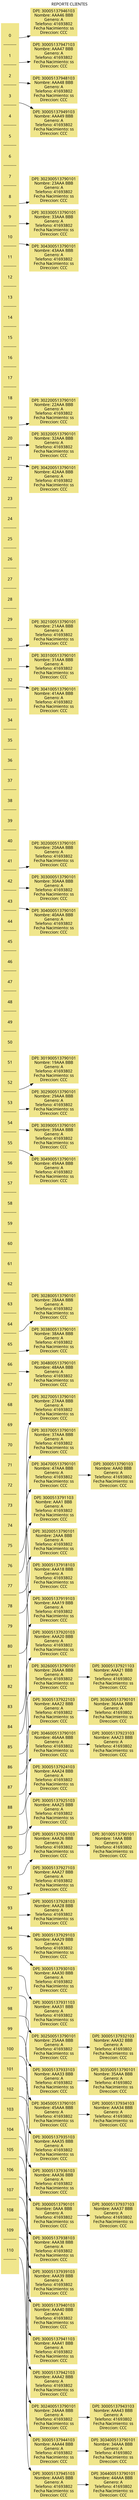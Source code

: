 digraph G{
 rankdir=LR
node[shape=record,style=filled, color = khaki, fontname = "Century Gothic"]; graph [fontname = "Century Gothic"];
 labelloc = "t;"label = "REPORTE CLIENTES";  Nodo1300606439[label= 
"<P0>\n\n0\n\n----------\n\n|<P1>1\n\n----------\n\n|<P2>2\n\n----------\n\n|<P3>3\n\n----------\n\n|<P4>4\n\n----------\n\n|<P5>5\n\n----------\n\n|<P6>6\n\n----------\n\n|<P7>7\n\n----------\n\n|<P8>8\n\n----------\n\n|<P9>9\n\n----------\n\n|<P10>10\n\n----------\n\n|<P11>11\n\n----------\n\n|<P12>12\n\n----------\n\n|<P13>13\n\n----------\n\n|<P14>14\n\n----------\n\n|<P15>15\n\n----------\n\n|<P16>16\n\n----------\n\n|<P17>17\n\n----------\n\n|<P18>18\n\n----------\n\n|<P19>19\n\n----------\n\n|<P20>20\n\n----------\n\n|<P21>21\n\n----------\n\n|<P22>22\n\n----------\n\n|<P23>23\n\n----------\n\n|<P24>24\n\n----------\n\n|<P25>25\n\n----------\n\n|<P26>26\n\n----------\n\n|<P27>27\n\n----------\n\n|<P28>28\n\n----------\n\n|<P29>29\n\n----------\n\n|<P30>30\n\n----------\n\n|<P31>31\n\n----------\n\n|<P32>32\n\n----------\n\n|<P33>33\n\n----------\n\n|<P34>34\n\n----------\n\n|<P35>35\n\n----------\n\n|<P36>36\n\n----------\n\n|<P37>37\n\n----------\n\n|<P38>38\n\n----------\n\n|<P39>39\n\n----------\n\n|<P40>40\n\n----------\n\n|<P41>41\n\n----------\n\n|<P42>42\n\n----------\n\n|<P43>43\n\n----------\n\n|<P44>44\n\n----------\n\n|<P45>45\n\n----------\n\n|<P46>46\n\n----------\n\n|<P47>47\n\n----------\n\n|<P48>48\n\n----------\n\n|<P49>49\n\n----------\n\n|<P50>50\n\n----------\n\n|<P51>51\n\n----------\n\n|<P52>52\n\n----------\n\n|<P53>53\n\n----------\n\n|<P54>54\n\n----------\n\n|<P55>55\n\n----------\n\n|<P56>56\n\n----------\n\n|<P57>57\n\n----------\n\n|<P58>58\n\n----------\n\n|<P59>59\n\n----------\n\n|<P60>60\n\n----------\n\n|<P61>61\n\n----------\n\n|<P62>62\n\n----------\n\n|<P63>63\n\n----------\n\n|<P64>64\n\n----------\n\n|<P65>65\n\n----------\n\n|<P66>66\n\n----------\n\n|<P67>67\n\n----------\n\n|<P68>68\n\n----------\n\n|<P69>69\n\n----------\n\n|<P70>70\n\n----------\n\n|<P71>71\n\n----------\n\n|<P72>72\n\n----------\n\n|<P73>73\n\n----------\n\n|<P74>74\n\n----------\n\n|<P75>75\n\n----------\n\n|<P76>76\n\n----------\n\n|<P77>77\n\n----------\n\n|<P78>78\n\n----------\n\n|<P79>79\n\n----------\n\n|<P80>80\n\n----------\n\n|<P81>81\n\n----------\n\n|<P82>82\n\n----------\n\n|<P83>83\n\n----------\n\n|<P84>84\n\n----------\n\n|<P85>85\n\n----------\n\n|<P86>86\n\n----------\n\n|<P87>87\n\n----------\n\n|<P88>88\n\n----------\n\n|<P89>89\n\n----------\n\n|<P90>90\n\n----------\n\n|<P91>91\n\n----------\n\n|<P92>92\n\n----------\n\n|<P93>93\n\n----------\n\n|<P94>94\n\n----------\n\n|<P95>95\n\n----------\n\n|<P96>96\n\n----------\n\n|<P97>97\n\n----------\n\n|<P98>98\n\n----------\n\n|<P99>99\n\n----------\n\n|<P100>100\n\n----------\n\n|<P101>101\n\n----------\n\n|<P102>102\n\n----------\n\n|<P103>103\n\n----------\n\n|<P104>104\n\n----------\n\n|<P105>105\n\n----------\n\n|<P106>106\n\n----------\n\n|<P107>107\n\n----------\n\n|<P108>108\n\n----------\n\n|<P109>109\n\n----------\n\n|<P110>110\n\n----------\n\n|<P111>"];
Nodo35639079[label=" DPI: 30005137946103\nNombre: AAA46 BBB\nGenero: A\nTelefono: 41693802\nFecha Nacimiento: ss\nDireccion: CCC"];
Nodo1300606439:P0 -> Nodo35639079
Nodo834826372[label=" DPI: 30005137947103\nNombre: AAA47 BBB\nGenero: A\nTelefono: 41693802\nFecha Nacimiento: ss\nDireccion: CCC"];
Nodo1300606439:P1 -> Nodo834826372
Nodo830790069[label=" DPI: 30005137948103\nNombre: AAA48 BBB\nGenero: A\nTelefono: 41693802\nFecha Nacimiento: ss\nDireccion: CCC"];
Nodo1300606439:P2 -> Nodo830790069
Nodo1368305911[label=" DPI: 30005137949103\nNombre: AAA49 BBB\nGenero: A\nTelefono: 41693802\nFecha Nacimiento: ss\nDireccion: CCC"];
Nodo1300606439:P3 -> Nodo1368305911
Nodo764685078[label=" DPI: 302300513790101\nNombre: 23AAA BBB\nGenero: A\nTelefono: 41693802\nFecha Nacimiento: ss\nDireccion: CCC"];
Nodo1300606439:P8 -> Nodo764685078
Nodo267401328[label=" DPI: 303300513790101\nNombre: 33AAA BBB\nGenero: A\nTelefono: 41693802\nFecha Nacimiento: ss\nDireccion: CCC"];
Nodo1300606439:P9 -> Nodo267401328
Nodo405668170[label=" DPI: 304300513790101\nNombre: 43AAA BBB\nGenero: A\nTelefono: 41693802\nFecha Nacimiento: ss\nDireccion: CCC"];
Nodo1300606439:P10 -> Nodo405668170
Nodo1006834608[label=" DPI: 302200513790101\nNombre: 22AAA BBB\nGenero: A\nTelefono: 41693802\nFecha Nacimiento: ss\nDireccion: CCC"];
Nodo1300606439:P19 -> Nodo1006834608
Nodo809718717[label=" DPI: 303200513790101\nNombre: 32AAA BBB\nGenero: A\nTelefono: 41693802\nFecha Nacimiento: ss\nDireccion: CCC"];
Nodo1300606439:P20 -> Nodo809718717
Nodo1056890493[label=" DPI: 304200513790101\nNombre: 42AAA BBB\nGenero: A\nTelefono: 41693802\nFecha Nacimiento: ss\nDireccion: CCC"];
Nodo1300606439:P21 -> Nodo1056890493
Nodo1446165689[label=" DPI: 302100513790101\nNombre: 21AAA BBB\nGenero: A\nTelefono: 41693802\nFecha Nacimiento: ss\nDireccion: CCC"];
Nodo1300606439:P30 -> Nodo1446165689
Nodo1913174876[label=" DPI: 303100513790101\nNombre: 31AAA BBB\nGenero: A\nTelefono: 41693802\nFecha Nacimiento: ss\nDireccion: CCC"];
Nodo1300606439:P31 -> Nodo1913174876
Nodo1492959259[label=" DPI: 304100513790101\nNombre: 41AAA BBB\nGenero: A\nTelefono: 41693802\nFecha Nacimiento: ss\nDireccion: CCC"];
Nodo1300606439:P32 -> Nodo1492959259
Nodo280617039[label=" DPI: 302000513790101\nNombre: 20AAA BBB\nGenero: A\nTelefono: 41693802\nFecha Nacimiento: ss\nDireccion: CCC"];
Nodo1300606439:P41 -> Nodo280617039
Nodo1403867541[label=" DPI: 303000513790101\nNombre: 30AAA BBB\nGenero: A\nTelefono: 41693802\nFecha Nacimiento: ss\nDireccion: CCC"];
Nodo1300606439:P42 -> Nodo1403867541
Nodo1690882791[label=" DPI: 304000513790101\nNombre: 40AAA BBB\nGenero: A\nTelefono: 41693802\nFecha Nacimiento: ss\nDireccion: CCC"];
Nodo1300606439:P43 -> Nodo1690882791
Nodo1510615677[label=" DPI: 301900513790101\nNombre: 19AAA BBB\nGenero: A\nTelefono: 41693802\nFecha Nacimiento: ss\nDireccion: CCC"];
Nodo1300606439:P52 -> Nodo1510615677
Nodo99488491[label=" DPI: 302900513790101\nNombre: 29AAA BBB\nGenero: A\nTelefono: 41693802\nFecha Nacimiento: ss\nDireccion: CCC"];
Nodo1300606439:P53 -> Nodo99488491
Nodo1022810682[label=" DPI: 303900513790101\nNombre: 39AAA BBB\nGenero: A\nTelefono: 41693802\nFecha Nacimiento: ss\nDireccion: CCC"];
Nodo1300606439:P54 -> Nodo1022810682
Nodo504068265[label=" DPI: 304900513790101\nNombre: 49AAA BBB\nGenero: A\nTelefono: 41693802\nFecha Nacimiento: ss\nDireccion: CCC"];
Nodo1300606439:P55 -> Nodo504068265
Nodo366600407[label=" DPI: 302800513790101\nNombre: 28AAA BBB\nGenero: A\nTelefono: 41693802\nFecha Nacimiento: ss\nDireccion: CCC"];
Nodo1300606439:P64 -> Nodo366600407
Nodo1616232909[label=" DPI: 303800513790101\nNombre: 38AAA BBB\nGenero: A\nTelefono: 41693802\nFecha Nacimiento: ss\nDireccion: CCC"];
Nodo1300606439:P65 -> Nodo1616232909
Nodo1786306807[label=" DPI: 304800513790101\nNombre: 48AAA BBB\nGenero: A\nTelefono: 41693802\nFecha Nacimiento: ss\nDireccion: CCC"];
Nodo1300606439:P66 -> Nodo1786306807
Nodo804459297[label=" DPI: 302700513790101\nNombre: 27AAA BBB\nGenero: A\nTelefono: 41693802\nFecha Nacimiento: ss\nDireccion: CCC"];
Nodo1300606439:P75 -> Nodo804459297
Nodo1970704720[label=" DPI: 303700513790101\nNombre: 37AAA BBB\nGenero: A\nTelefono: 41693802\nFecha Nacimiento: ss\nDireccion: CCC"];
Nodo1300606439:P76 -> Nodo1970704720
Nodo1004760474[label=" DPI: 304700513790101\nNombre: 47AAA BBB\nGenero: A\nTelefono: 41693802\nFecha Nacimiento: ss\nDireccion: CCC"];
Nodo1004760474 -> Nodo372333897
Nodo372333897[label=" DPI: 3000513790103\nNombre: AAA0 BBB\nGenero: A\nTelefono: 41693802\nFecha Nacimiento: ss\nDireccion: CCC"];
Nodo1300606439:P77 -> Nodo1004760474
Nodo569126581[label=" DPI: 3000513791103\nNombre: AAA1 BBB\nGenero: A\nTelefono: 41693802\nFecha Nacimiento: ss\nDireccion: CCC"];
Nodo1300606439:P78 -> Nodo569126581
Nodo1624365001[label=" DPI: 30200513790101\nNombre: 2AAA BBB\nGenero: A\nTelefono: 41693802\nFecha Nacimiento: ss\nDireccion: CCC"];
Nodo1300606439:P80 -> Nodo1624365001
Nodo1090447860[label=" DPI: 30005137918103\nNombre: AAA18 BBB\nGenero: A\nTelefono: 41693802\nFecha Nacimiento: ss\nDireccion: CCC"];
Nodo1300606439:P83 -> Nodo1090447860
Nodo1555644343[label=" DPI: 30005137919103\nNombre: AAA19 BBB\nGenero: A\nTelefono: 41693802\nFecha Nacimiento: ss\nDireccion: CCC"];
Nodo1300606439:P84 -> Nodo1555644343
Nodo484453139[label=" DPI: 30005137920103\nNombre: AAA20 BBB\nGenero: A\nTelefono: 41693802\nFecha Nacimiento: ss\nDireccion: CCC"];
Nodo1300606439:P85 -> Nodo484453139
Nodo1919011033[label=" DPI: 302600513790101\nNombre: 26AAA BBB\nGenero: A\nTelefono: 41693802\nFecha Nacimiento: ss\nDireccion: CCC"];
Nodo1919011033 -> Nodo1172782632
Nodo1172782632[label=" DPI: 30005137921103\nNombre: AAA21 BBB\nGenero: A\nTelefono: 41693802\nFecha Nacimiento: ss\nDireccion: CCC"];
Nodo1300606439:P86 -> Nodo1919011033
Nodo1345779108[label=" DPI: 30005137922103\nNombre: AAA22 BBB\nGenero: A\nTelefono: 41693802\nFecha Nacimiento: ss\nDireccion: CCC"];
Nodo1345779108 -> Nodo1293149186
Nodo1293149186[label=" DPI: 303600513790101\nNombre: 36AAA BBB\nGenero: A\nTelefono: 41693802\nFecha Nacimiento: ss\nDireccion: CCC"];
Nodo1300606439:P87 -> Nodo1345779108
Nodo826854009[label=" DPI: 304600513790101\nNombre: 46AAA BBB\nGenero: A\nTelefono: 41693802\nFecha Nacimiento: ss\nDireccion: CCC"];
Nodo826854009 -> Nodo1294115846
Nodo1294115846[label=" DPI: 30005137923103\nNombre: AAA23 BBB\nGenero: A\nTelefono: 41693802\nFecha Nacimiento: ss\nDireccion: CCC"];
Nodo1300606439:P88 -> Nodo826854009
Nodo719250387[label=" DPI: 30005137924103\nNombre: AAA24 BBB\nGenero: A\nTelefono: 41693802\nFecha Nacimiento: ss\nDireccion: CCC"];
Nodo1300606439:P89 -> Nodo719250387
Nodo2017403262[label=" DPI: 30005137925103\nNombre: AAA25 BBB\nGenero: A\nTelefono: 41693802\nFecha Nacimiento: ss\nDireccion: CCC"];
Nodo1300606439:P90 -> Nodo2017403262
Nodo257107714[label=" DPI: 30005137926103\nNombre: AAA26 BBB\nGenero: A\nTelefono: 41693802\nFecha Nacimiento: ss\nDireccion: CCC"];
Nodo257107714 -> Nodo1460248698
Nodo1460248698[label=" DPI: 30100513790101\nNombre: 1AAA BBB\nGenero: A\nTelefono: 41693802\nFecha Nacimiento: ss\nDireccion: CCC"];
Nodo1300606439:P91 -> Nodo257107714
Nodo169083187[label=" DPI: 30005137927103\nNombre: AAA27 BBB\nGenero: A\nTelefono: 41693802\nFecha Nacimiento: ss\nDireccion: CCC"];
Nodo1300606439:P92 -> Nodo169083187
Nodo186770910[label=" DPI: 30005137928103\nNombre: AAA28 BBB\nGenero: A\nTelefono: 41693802\nFecha Nacimiento: ss\nDireccion: CCC"];
Nodo1300606439:P93 -> Nodo186770910
Nodo492615823[label=" DPI: 30005137929103\nNombre: AAA29 BBB\nGenero: A\nTelefono: 41693802\nFecha Nacimiento: ss\nDireccion: CCC"];
Nodo1300606439:P94 -> Nodo492615823
Nodo130859310[label=" DPI: 30005137930103\nNombre: AAA30 BBB\nGenero: A\nTelefono: 41693802\nFecha Nacimiento: ss\nDireccion: CCC"];
Nodo1300606439:P95 -> Nodo130859310
Nodo763057533[label=" DPI: 30005137931103\nNombre: AAA31 BBB\nGenero: A\nTelefono: 41693802\nFecha Nacimiento: ss\nDireccion: CCC"];
Nodo1300606439:P96 -> Nodo763057533
Nodo695224857[label=" DPI: 302500513790101\nNombre: 25AAA BBB\nGenero: A\nTelefono: 41693802\nFecha Nacimiento: ss\nDireccion: CCC"];
Nodo695224857 -> Nodo1360009080
Nodo1360009080[label=" DPI: 30005137932103\nNombre: AAA32 BBB\nGenero: A\nTelefono: 41693802\nFecha Nacimiento: ss\nDireccion: CCC"];
Nodo1300606439:P97 -> Nodo695224857
Nodo808745413[label=" DPI: 30005137933103\nNombre: AAA33 BBB\nGenero: A\nTelefono: 41693802\nFecha Nacimiento: ss\nDireccion: CCC"];
Nodo808745413 -> Nodo1192432131
Nodo1192432131[label=" DPI: 303500513790101\nNombre: 35AAA BBB\nGenero: A\nTelefono: 41693802\nFecha Nacimiento: ss\nDireccion: CCC"];
Nodo1300606439:P98 -> Nodo808745413
Nodo1821943930[label=" DPI: 304500513790101\nNombre: 45AAA BBB\nGenero: A\nTelefono: 41693802\nFecha Nacimiento: ss\nDireccion: CCC"];
Nodo1821943930 -> Nodo1029888326
Nodo1029888326[label=" DPI: 30005137934103\nNombre: AAA34 BBB\nGenero: A\nTelefono: 41693802\nFecha Nacimiento: ss\nDireccion: CCC"];
Nodo1300606439:P99 -> Nodo1821943930
Nodo772502910[label=" DPI: 30005137935103\nNombre: AAA35 BBB\nGenero: A\nTelefono: 41693802\nFecha Nacimiento: ss\nDireccion: CCC"];
Nodo1300606439:P100 -> Nodo772502910
Nodo1909975478[label=" DPI: 30005137936103\nNombre: AAA36 BBB\nGenero: A\nTelefono: 41693802\nFecha Nacimiento: ss\nDireccion: CCC"];
Nodo1300606439:P101 -> Nodo1909975478
Nodo1487230094[label=" DPI: 30000513790101\nNombre: 0AAA BBB\nGenero: A\nTelefono: 41693802\nFecha Nacimiento: ss\nDireccion: CCC"];
Nodo1487230094 -> Nodo1931877941
Nodo1931877941[label=" DPI: 30005137937103\nNombre: AAA37 BBB\nGenero: A\nTelefono: 41693802\nFecha Nacimiento: ss\nDireccion: CCC"];
Nodo1300606439:P102 -> Nodo1487230094
Nodo108213674[label=" DPI: 30005137938103\nNombre: AAA38 BBB\nGenero: A\nTelefono: 41693802\nFecha Nacimiento: ss\nDireccion: CCC"];
Nodo1300606439:P103 -> Nodo108213674
Nodo1218963083[label=" DPI: 30005137939103\nNombre: AAA39 BBB\nGenero: A\nTelefono: 41693802\nFecha Nacimiento: ss\nDireccion: CCC"];
Nodo1300606439:P104 -> Nodo1218963083
Nodo987028021[label=" DPI: 30005137940103\nNombre: AAA40 BBB\nGenero: A\nTelefono: 41693802\nFecha Nacimiento: ss\nDireccion: CCC"];
Nodo1300606439:P105 -> Nodo987028021
Nodo2034281708[label=" DPI: 30005137941103\nNombre: AAA41 BBB\nGenero: A\nTelefono: 41693802\nFecha Nacimiento: ss\nDireccion: CCC"];
Nodo1300606439:P106 -> Nodo2034281708
Nodo1719732235[label=" DPI: 30005137942103\nNombre: AAA42 BBB\nGenero: A\nTelefono: 41693802\nFecha Nacimiento: ss\nDireccion: CCC"];
Nodo1300606439:P107 -> Nodo1719732235
Nodo300235246[label=" DPI: 302400513790101\nNombre: 24AAA BBB\nGenero: A\nTelefono: 41693802\nFecha Nacimiento: ss\nDireccion: CCC"];
Nodo300235246 -> Nodo234638485
Nodo234638485[label=" DPI: 30005137943103\nNombre: AAA43 BBB\nGenero: A\nTelefono: 41693802\nFecha Nacimiento: ss\nDireccion: CCC"];
Nodo1300606439:P108 -> Nodo300235246
Nodo1898423818[label=" DPI: 30005137944103\nNombre: AAA44 BBB\nGenero: A\nTelefono: 41693802\nFecha Nacimiento: ss\nDireccion: CCC"];
Nodo1898423818 -> Nodo520628597
Nodo520628597[label=" DPI: 303400513790101\nNombre: 34AAA BBB\nGenero: A\nTelefono: 41693802\nFecha Nacimiento: ss\nDireccion: CCC"];
Nodo1300606439:P109 -> Nodo1898423818
Nodo656034099[label=" DPI: 30005137945103\nNombre: AAA45 BBB\nGenero: A\nTelefono: 41693802\nFecha Nacimiento: ss\nDireccion: CCC"];
Nodo656034099 -> Nodo1215115681
Nodo1215115681[label=" DPI: 304400513790101\nNombre: 44AAA BBB\nGenero: A\nTelefono: 41693802\nFecha Nacimiento: ss\nDireccion: CCC"];
Nodo1300606439:P110 -> Nodo656034099

}
